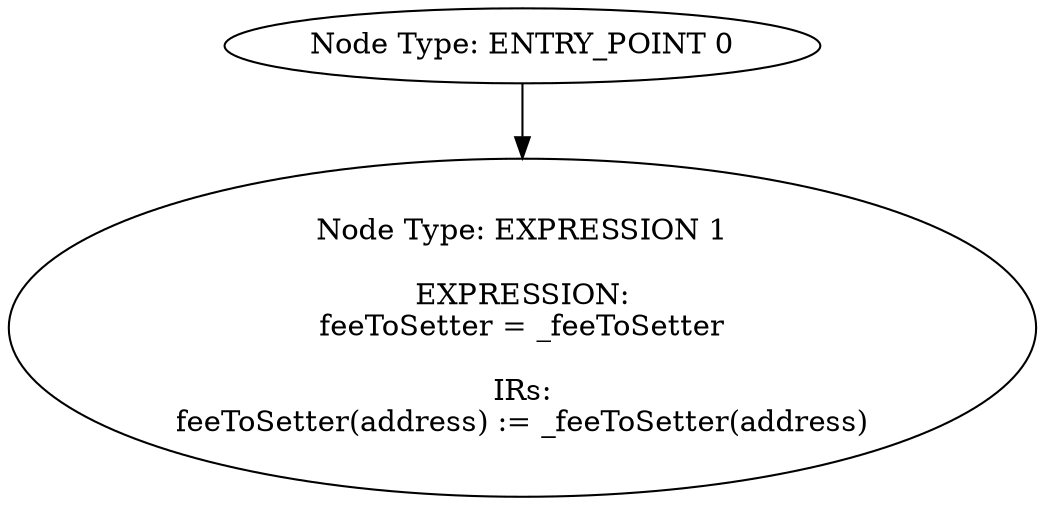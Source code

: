digraph{
0[label="Node Type: ENTRY_POINT 0
"];
0->1;
1[label="Node Type: EXPRESSION 1

EXPRESSION:
feeToSetter = _feeToSetter

IRs:
feeToSetter(address) := _feeToSetter(address)"];
}
